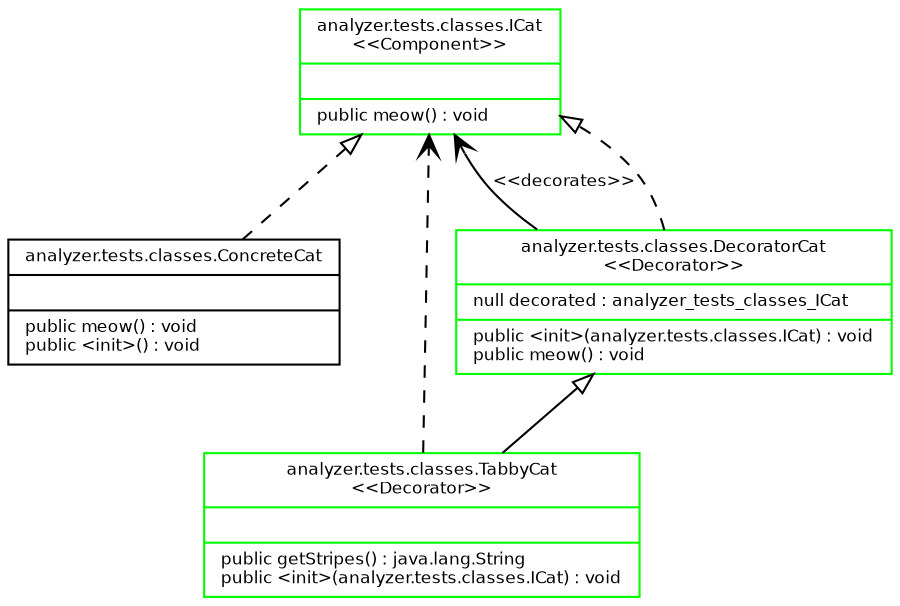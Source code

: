 digraph G {
rankdir=BT;

node [
fontname = "Bitstream Vera Sans"
fontsize = 8
shape = "record"
]
edge [
fontname = "Bitstream Vera Sans"
fontsize = 8
]
analyzer_tests_classes_ConcreteCat [
	label = "{analyzer.tests.classes.ConcreteCat||public meow() : void\lpublic \<init\>() : void\l}"
]
analyzer_tests_classes_ICat [
	label = "{analyzer.tests.classes.ICat\n\<\<Component\>\>||public meow() : void\l}"
, color="#00ff00"]
analyzer_tests_classes_DecoratorCat [
	label = "{analyzer.tests.classes.DecoratorCat\n\<\<Decorator\>\>|null decorated : analyzer_tests_classes_ICat\l|public \<init\>(analyzer.tests.classes.ICat) : void\lpublic meow() : void\l}"
, color="#00ff00"]
analyzer_tests_classes_TabbyCat [
	label = "{analyzer.tests.classes.TabbyCat\n\<\<Decorator\>\>||public getStripes() : java.lang.String\lpublic \<init\>(analyzer.tests.classes.ICat) : void\l}"
, color="#00ff00"]
analyzer_tests_classes_ConcreteCat -> analyzer_tests_classes_ICat [
	arrowhead = "empty"
	style = "dashed"
]

analyzer_tests_classes_TabbyCat -> analyzer_tests_classes_DecoratorCat [
	arrowhead = "empty"
	style = "solid"
]

analyzer_tests_classes_DecoratorCat -> analyzer_tests_classes_ICat [
	arrowhead = "vee"
	style = "solid"
	label = "\<\<decorates\>\>"
]

analyzer_tests_classes_TabbyCat -> analyzer_tests_classes_ICat [
	arrowhead = "vee"
	style = "dashed"
]

analyzer_tests_classes_DecoratorCat -> analyzer_tests_classes_ICat [
	arrowhead = "empty"
	style = "dashed"
]

}
